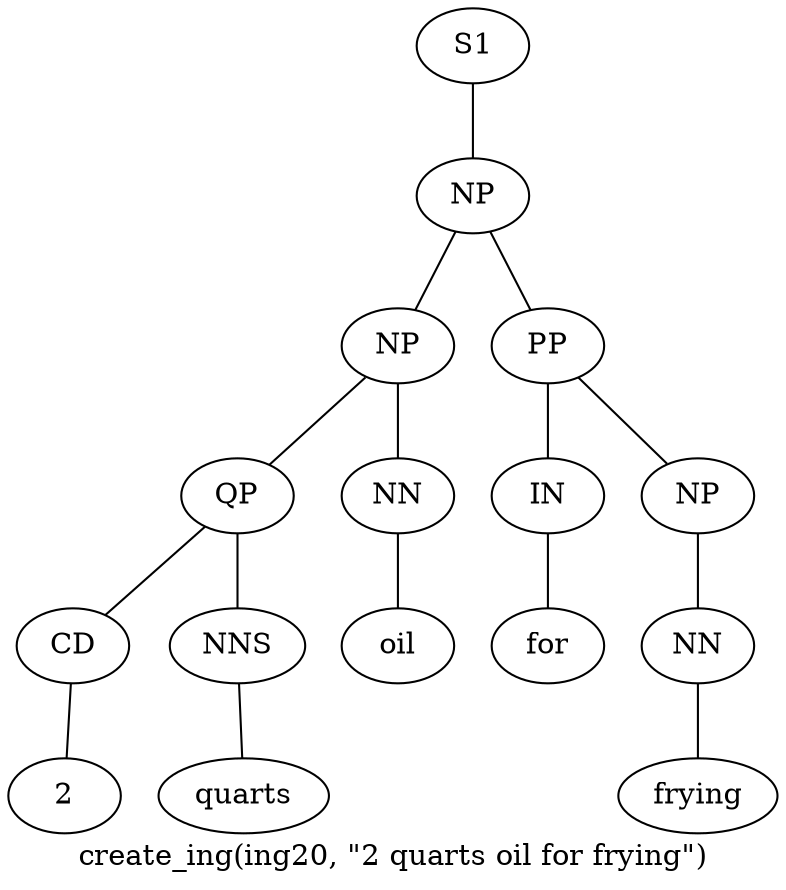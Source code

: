 graph SyntaxGraph {
	label = "create_ing(ing20, \"2 quarts oil for frying\")";
	Node0 [label="S1"];
	Node1 [label="NP"];
	Node2 [label="NP"];
	Node3 [label="QP"];
	Node4 [label="CD"];
	Node5 [label="2"];
	Node6 [label="NNS"];
	Node7 [label="quarts"];
	Node8 [label="NN"];
	Node9 [label="oil"];
	Node10 [label="PP"];
	Node11 [label="IN"];
	Node12 [label="for"];
	Node13 [label="NP"];
	Node14 [label="NN"];
	Node15 [label="frying"];

	Node0 -- Node1;
	Node1 -- Node2;
	Node1 -- Node10;
	Node2 -- Node3;
	Node2 -- Node8;
	Node3 -- Node4;
	Node3 -- Node6;
	Node4 -- Node5;
	Node6 -- Node7;
	Node8 -- Node9;
	Node10 -- Node11;
	Node10 -- Node13;
	Node11 -- Node12;
	Node13 -- Node14;
	Node14 -- Node15;
}